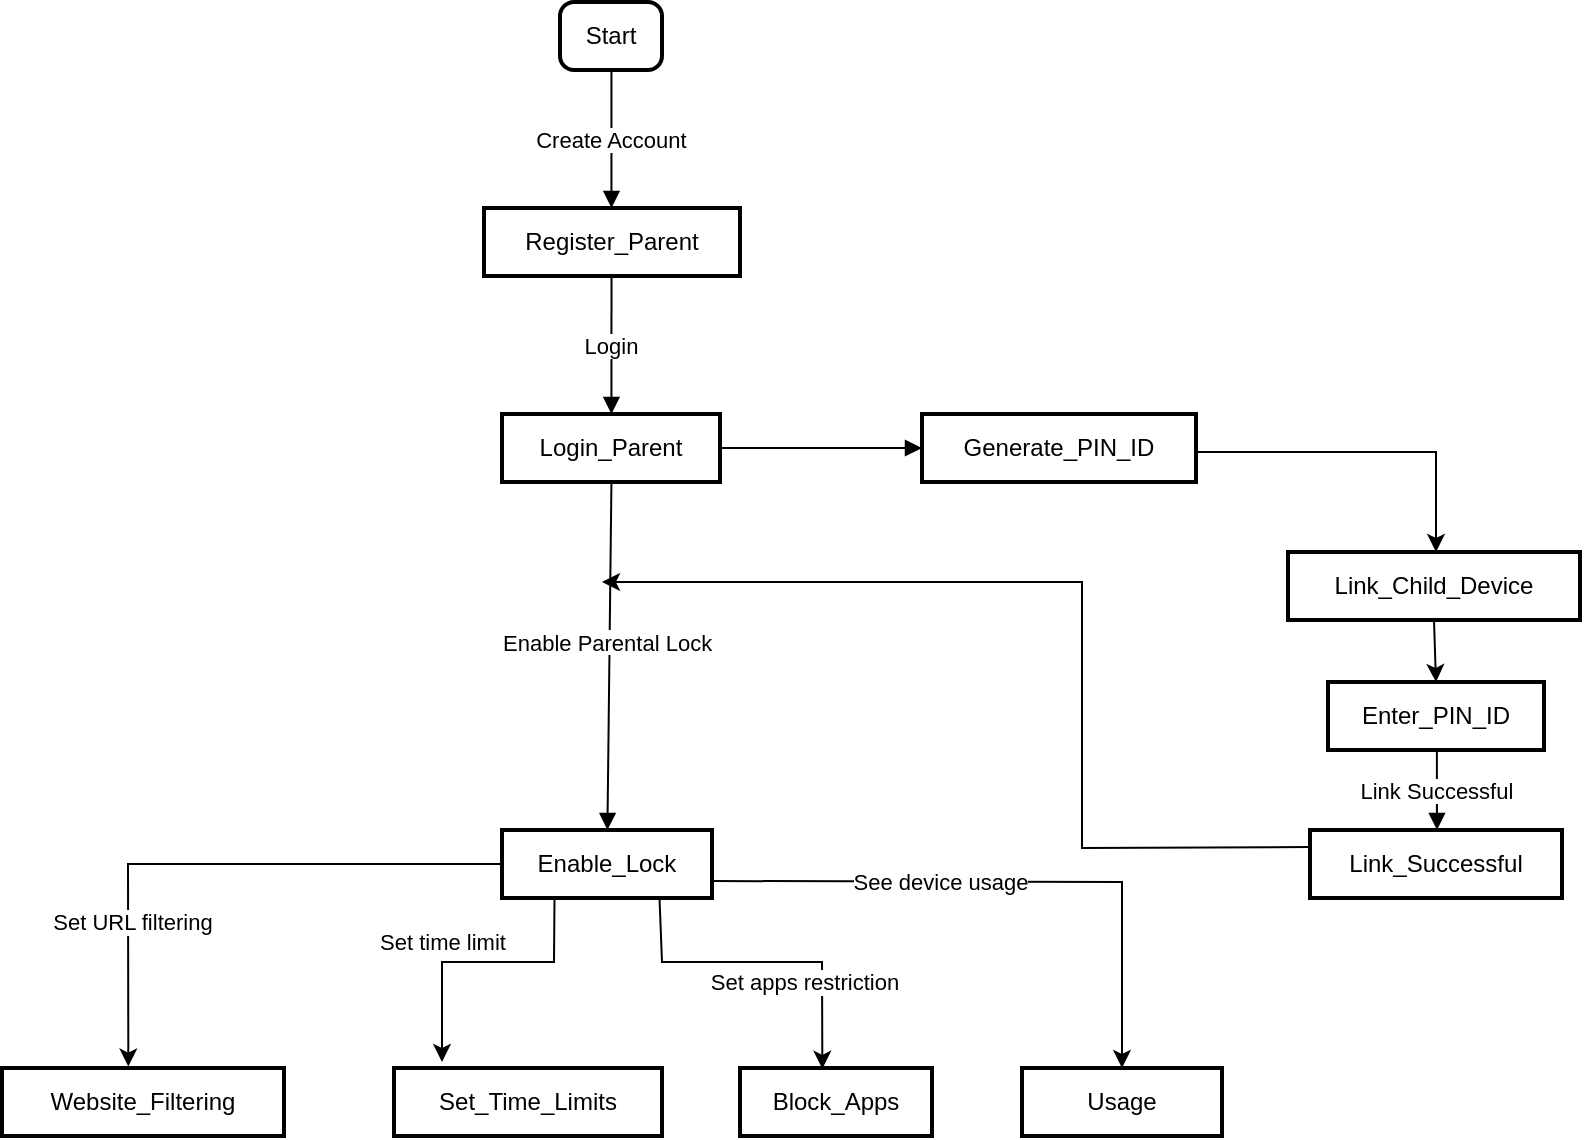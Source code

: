 <mxfile version="24.4.13" type="github">
  <diagram name="Page-1" id="m4BcOnyXe-cjXpLT4nwV">
    <mxGraphModel dx="1261" dy="1656" grid="1" gridSize="10" guides="1" tooltips="1" connect="1" arrows="1" fold="1" page="1" pageScale="1" pageWidth="850" pageHeight="1100" math="0" shadow="0">
      <root>
        <mxCell id="0" />
        <mxCell id="1" parent="0" />
        <mxCell id="2" value="Start" style="rounded=1;absoluteArcSize=1;arcSize=14;whiteSpace=wrap;strokeWidth=2;" parent="1" vertex="1">
          <mxGeometry x="349" width="51" height="34" as="geometry" />
        </mxCell>
        <mxCell id="3" value="Register_Parent" style="whiteSpace=wrap;strokeWidth=2;" parent="1" vertex="1">
          <mxGeometry x="311" y="103" width="128" height="34" as="geometry" />
        </mxCell>
        <mxCell id="4" value="Login_Parent" style="whiteSpace=wrap;strokeWidth=2;" parent="1" vertex="1">
          <mxGeometry x="320" y="206" width="109" height="34" as="geometry" />
        </mxCell>
        <mxCell id="5" value="Enable_Lock" style="whiteSpace=wrap;strokeWidth=2;" parent="1" vertex="1">
          <mxGeometry x="320" y="414" width="105" height="34" as="geometry" />
        </mxCell>
        <mxCell id="6" value="Website_Filtering" style="whiteSpace=wrap;strokeWidth=2;" parent="1" vertex="1">
          <mxGeometry x="70" y="533" width="141" height="34" as="geometry" />
        </mxCell>
        <mxCell id="7" value="Set_Time_Limits" style="whiteSpace=wrap;strokeWidth=2;" parent="1" vertex="1">
          <mxGeometry x="266" y="533" width="134" height="34" as="geometry" />
        </mxCell>
        <mxCell id="8" value="Block_Apps" style="whiteSpace=wrap;strokeWidth=2;" parent="1" vertex="1">
          <mxGeometry x="439" y="533" width="96" height="34" as="geometry" />
        </mxCell>
        <mxCell id="10" value="Link_Child_Device" style="whiteSpace=wrap;strokeWidth=2;" parent="1" vertex="1">
          <mxGeometry x="713" y="275" width="146" height="34" as="geometry" />
        </mxCell>
        <mxCell id="11" value="Enter_PIN_ID" style="whiteSpace=wrap;strokeWidth=2;" parent="1" vertex="1">
          <mxGeometry x="733" y="340" width="108" height="34" as="geometry" />
        </mxCell>
        <mxCell id="12" value="Link_Successful" style="whiteSpace=wrap;strokeWidth=2;" parent="1" vertex="1">
          <mxGeometry x="724" y="414" width="126" height="34" as="geometry" />
        </mxCell>
        <mxCell id="16" value="Create Account" style="curved=1;startArrow=none;endArrow=block;exitX=0.504;exitY=1;entryX=0.498;entryY=0;" parent="1" source="2" target="3" edge="1">
          <mxGeometry relative="1" as="geometry">
            <Array as="points" />
          </mxGeometry>
        </mxCell>
        <mxCell id="17" value="Login" style="curved=1;startArrow=none;endArrow=block;exitX=0.498;exitY=1;entryX=0.502;entryY=0;" parent="1" source="3" target="4" edge="1">
          <mxGeometry relative="1" as="geometry">
            <Array as="points" />
          </mxGeometry>
        </mxCell>
        <mxCell id="18" value="Enable Parental Lock" style="curved=1;startArrow=none;endArrow=block;exitX=0.502;exitY=1;entryX=0.502;entryY=0;" parent="1" source="4" target="5" edge="1">
          <mxGeometry x="-0.08" y="-1" relative="1" as="geometry">
            <Array as="points" />
            <mxPoint as="offset" />
          </mxGeometry>
        </mxCell>
        <mxCell id="25" value="Link Successful" style="curved=1;startArrow=none;endArrow=block;exitX=0.504;exitY=1;entryX=0.504;entryY=0;" parent="1" source="11" target="12" edge="1">
          <mxGeometry relative="1" as="geometry">
            <Array as="points" />
          </mxGeometry>
        </mxCell>
        <mxCell id="yAkKS4AbIRkZIPxCm0X9-32" value="" style="endArrow=classic;html=1;rounded=0;exitX=0.5;exitY=1;exitDx=0;exitDy=0;entryX=0.5;entryY=0;entryDx=0;entryDy=0;" edge="1" parent="1" source="10" target="11">
          <mxGeometry width="50" height="50" relative="1" as="geometry">
            <mxPoint x="790" y="600" as="sourcePoint" />
            <mxPoint x="840" y="550" as="targetPoint" />
          </mxGeometry>
        </mxCell>
        <mxCell id="yAkKS4AbIRkZIPxCm0X9-34" value="" style="curved=1;startArrow=none;endArrow=block;entryX=0;entryY=0.5;exitX=1;exitY=0.5;exitDx=0;exitDy=0;entryDx=0;entryDy=0;" edge="1" parent="1" source="4" target="9">
          <mxGeometry x="0.457" y="160" relative="1" as="geometry">
            <Array as="points" />
            <mxPoint x="430" y="326" as="sourcePoint" />
            <mxPoint x="796" y="370" as="targetPoint" />
            <mxPoint as="offset" />
          </mxGeometry>
        </mxCell>
        <mxCell id="9" value="Generate_PIN_ID" style="whiteSpace=wrap;strokeWidth=2;" parent="1" vertex="1">
          <mxGeometry x="530" y="206" width="137" height="34" as="geometry" />
        </mxCell>
        <mxCell id="yAkKS4AbIRkZIPxCm0X9-35" value="Usage" style="whiteSpace=wrap;strokeWidth=2;" vertex="1" parent="1">
          <mxGeometry x="580" y="533" width="100" height="34" as="geometry" />
        </mxCell>
        <mxCell id="yAkKS4AbIRkZIPxCm0X9-36" value="" style="endArrow=classic;html=1;rounded=0;entryX=0.448;entryY=-0.022;entryDx=0;entryDy=0;entryPerimeter=0;exitX=0;exitY=0.5;exitDx=0;exitDy=0;" edge="1" parent="1" source="5" target="6">
          <mxGeometry width="50" height="50" relative="1" as="geometry">
            <mxPoint x="540" y="420" as="sourcePoint" />
            <mxPoint x="590" y="370" as="targetPoint" />
            <Array as="points">
              <mxPoint x="133" y="431" />
            </Array>
          </mxGeometry>
        </mxCell>
        <mxCell id="yAkKS4AbIRkZIPxCm0X9-46" value="Set URL filtering" style="edgeLabel;html=1;align=center;verticalAlign=middle;resizable=0;points=[];" vertex="1" connectable="0" parent="yAkKS4AbIRkZIPxCm0X9-36">
          <mxGeometry x="0.714" y="2" relative="1" as="geometry">
            <mxPoint y="-31" as="offset" />
          </mxGeometry>
        </mxCell>
        <mxCell id="yAkKS4AbIRkZIPxCm0X9-37" value="" style="endArrow=classic;html=1;rounded=0;exitX=0.25;exitY=1;exitDx=0;exitDy=0;" edge="1" parent="1" source="5">
          <mxGeometry width="50" height="50" relative="1" as="geometry">
            <mxPoint x="540" y="420" as="sourcePoint" />
            <mxPoint x="290" y="530" as="targetPoint" />
            <Array as="points">
              <mxPoint x="346" y="480" />
              <mxPoint x="290" y="480" />
            </Array>
          </mxGeometry>
        </mxCell>
        <mxCell id="yAkKS4AbIRkZIPxCm0X9-47" value="Set time limit" style="edgeLabel;html=1;align=center;verticalAlign=middle;resizable=0;points=[];" vertex="1" connectable="0" parent="yAkKS4AbIRkZIPxCm0X9-37">
          <mxGeometry x="0.009" y="3" relative="1" as="geometry">
            <mxPoint x="-19" y="-13" as="offset" />
          </mxGeometry>
        </mxCell>
        <mxCell id="yAkKS4AbIRkZIPxCm0X9-38" value="" style="endArrow=classic;html=1;rounded=0;exitX=0.75;exitY=1;exitDx=0;exitDy=0;entryX=0.429;entryY=0.012;entryDx=0;entryDy=0;entryPerimeter=0;" edge="1" parent="1" source="5" target="8">
          <mxGeometry width="50" height="50" relative="1" as="geometry">
            <mxPoint x="540" y="420" as="sourcePoint" />
            <mxPoint x="590" y="370" as="targetPoint" />
            <Array as="points">
              <mxPoint x="400" y="480" />
              <mxPoint x="480" y="480" />
            </Array>
          </mxGeometry>
        </mxCell>
        <mxCell id="yAkKS4AbIRkZIPxCm0X9-48" value="Set apps restriction" style="edgeLabel;html=1;align=center;verticalAlign=middle;resizable=0;points=[];" vertex="1" connectable="0" parent="yAkKS4AbIRkZIPxCm0X9-38">
          <mxGeometry x="-0.07" y="-2" relative="1" as="geometry">
            <mxPoint x="26" y="8" as="offset" />
          </mxGeometry>
        </mxCell>
        <mxCell id="yAkKS4AbIRkZIPxCm0X9-40" value="" style="endArrow=classic;html=1;rounded=0;exitX=1;exitY=0.75;exitDx=0;exitDy=0;entryX=0.5;entryY=0;entryDx=0;entryDy=0;" edge="1" parent="1" source="5" target="yAkKS4AbIRkZIPxCm0X9-35">
          <mxGeometry width="50" height="50" relative="1" as="geometry">
            <mxPoint x="580" y="437" as="sourcePoint" />
            <mxPoint x="654" y="533" as="targetPoint" />
            <Array as="points">
              <mxPoint x="630" y="440" />
            </Array>
          </mxGeometry>
        </mxCell>
        <mxCell id="yAkKS4AbIRkZIPxCm0X9-49" value="See device usage" style="edgeLabel;html=1;align=center;verticalAlign=middle;resizable=0;points=[];" vertex="1" connectable="0" parent="yAkKS4AbIRkZIPxCm0X9-40">
          <mxGeometry x="-0.058" y="-4" relative="1" as="geometry">
            <mxPoint x="-27" y="-4" as="offset" />
          </mxGeometry>
        </mxCell>
        <mxCell id="yAkKS4AbIRkZIPxCm0X9-41" value="" style="endArrow=classic;html=1;rounded=0;" edge="1" parent="1">
          <mxGeometry width="50" height="50" relative="1" as="geometry">
            <mxPoint x="667" y="225" as="sourcePoint" />
            <mxPoint x="787" y="275" as="targetPoint" />
            <Array as="points">
              <mxPoint x="787" y="225" />
            </Array>
          </mxGeometry>
        </mxCell>
        <mxCell id="yAkKS4AbIRkZIPxCm0X9-42" value="" style="endArrow=classic;html=1;rounded=0;exitX=0;exitY=0.25;exitDx=0;exitDy=0;" edge="1" parent="1" source="12">
          <mxGeometry width="50" height="50" relative="1" as="geometry">
            <mxPoint x="570" y="480" as="sourcePoint" />
            <mxPoint x="370" y="290" as="targetPoint" />
            <Array as="points">
              <mxPoint x="610" y="423" />
              <mxPoint x="610" y="290" />
            </Array>
          </mxGeometry>
        </mxCell>
      </root>
    </mxGraphModel>
  </diagram>
</mxfile>
